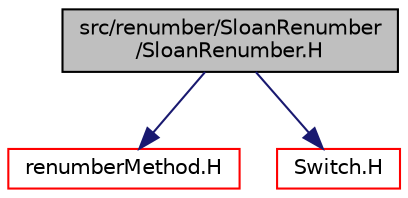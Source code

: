 digraph "src/renumber/SloanRenumber/SloanRenumber.H"
{
  bgcolor="transparent";
  edge [fontname="Helvetica",fontsize="10",labelfontname="Helvetica",labelfontsize="10"];
  node [fontname="Helvetica",fontsize="10",shape=record];
  Node0 [label="src/renumber/SloanRenumber\l/SloanRenumber.H",height=0.2,width=0.4,color="black", fillcolor="grey75", style="filled", fontcolor="black"];
  Node0 -> Node1 [color="midnightblue",fontsize="10",style="solid",fontname="Helvetica"];
  Node1 [label="renumberMethod.H",height=0.2,width=0.4,color="red",URL="$a14519.html"];
  Node0 -> Node238 [color="midnightblue",fontsize="10",style="solid",fontname="Helvetica"];
  Node238 [label="Switch.H",height=0.2,width=0.4,color="red",URL="$a12926.html"];
}
